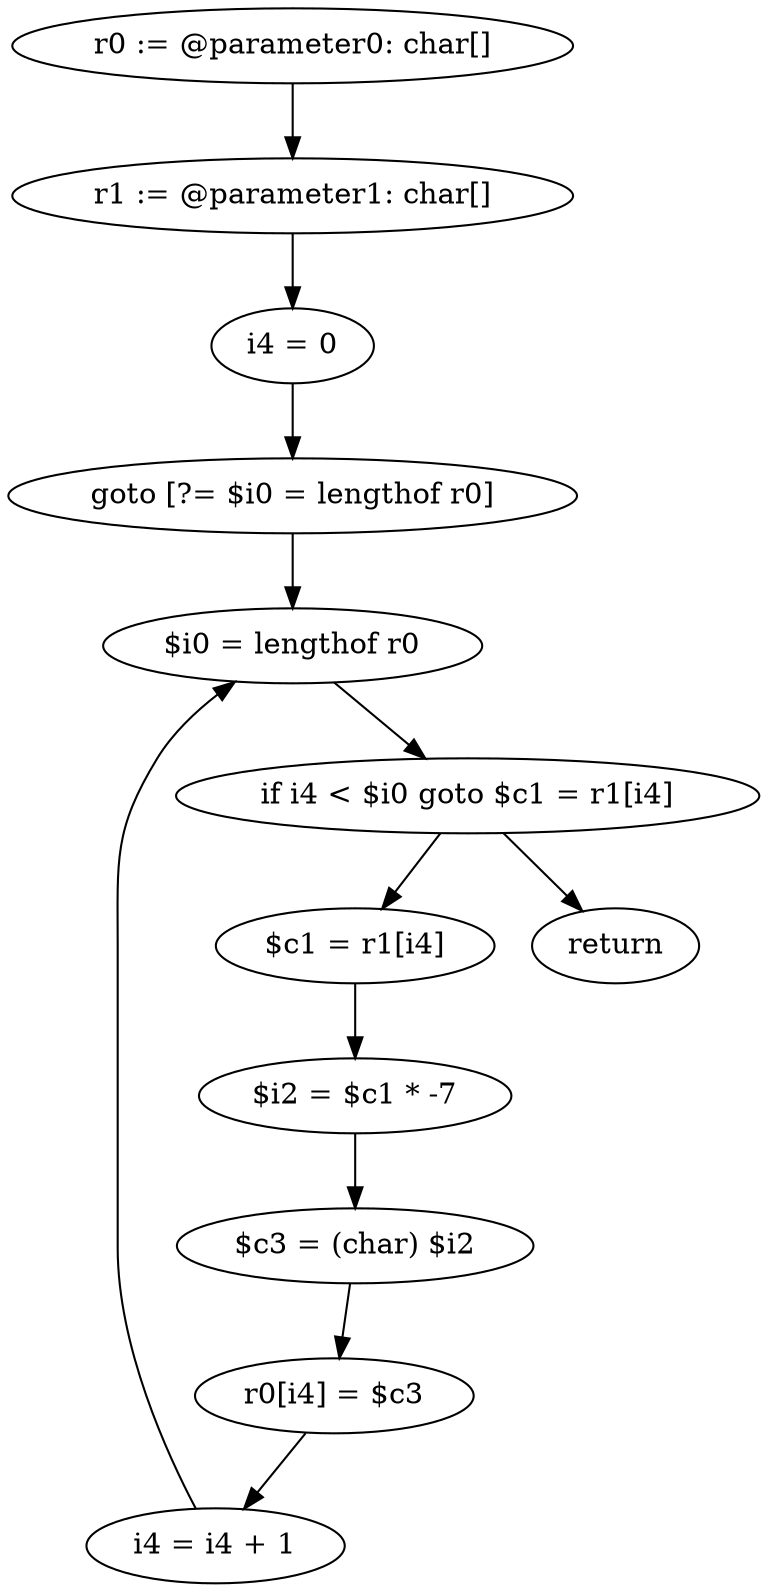 digraph "unitGraph" {
    "r0 := @parameter0: char[]"
    "r1 := @parameter1: char[]"
    "i4 = 0"
    "goto [?= $i0 = lengthof r0]"
    "$c1 = r1[i4]"
    "$i2 = $c1 * -7"
    "$c3 = (char) $i2"
    "r0[i4] = $c3"
    "i4 = i4 + 1"
    "$i0 = lengthof r0"
    "if i4 < $i0 goto $c1 = r1[i4]"
    "return"
    "r0 := @parameter0: char[]"->"r1 := @parameter1: char[]";
    "r1 := @parameter1: char[]"->"i4 = 0";
    "i4 = 0"->"goto [?= $i0 = lengthof r0]";
    "goto [?= $i0 = lengthof r0]"->"$i0 = lengthof r0";
    "$c1 = r1[i4]"->"$i2 = $c1 * -7";
    "$i2 = $c1 * -7"->"$c3 = (char) $i2";
    "$c3 = (char) $i2"->"r0[i4] = $c3";
    "r0[i4] = $c3"->"i4 = i4 + 1";
    "i4 = i4 + 1"->"$i0 = lengthof r0";
    "$i0 = lengthof r0"->"if i4 < $i0 goto $c1 = r1[i4]";
    "if i4 < $i0 goto $c1 = r1[i4]"->"return";
    "if i4 < $i0 goto $c1 = r1[i4]"->"$c1 = r1[i4]";
}
